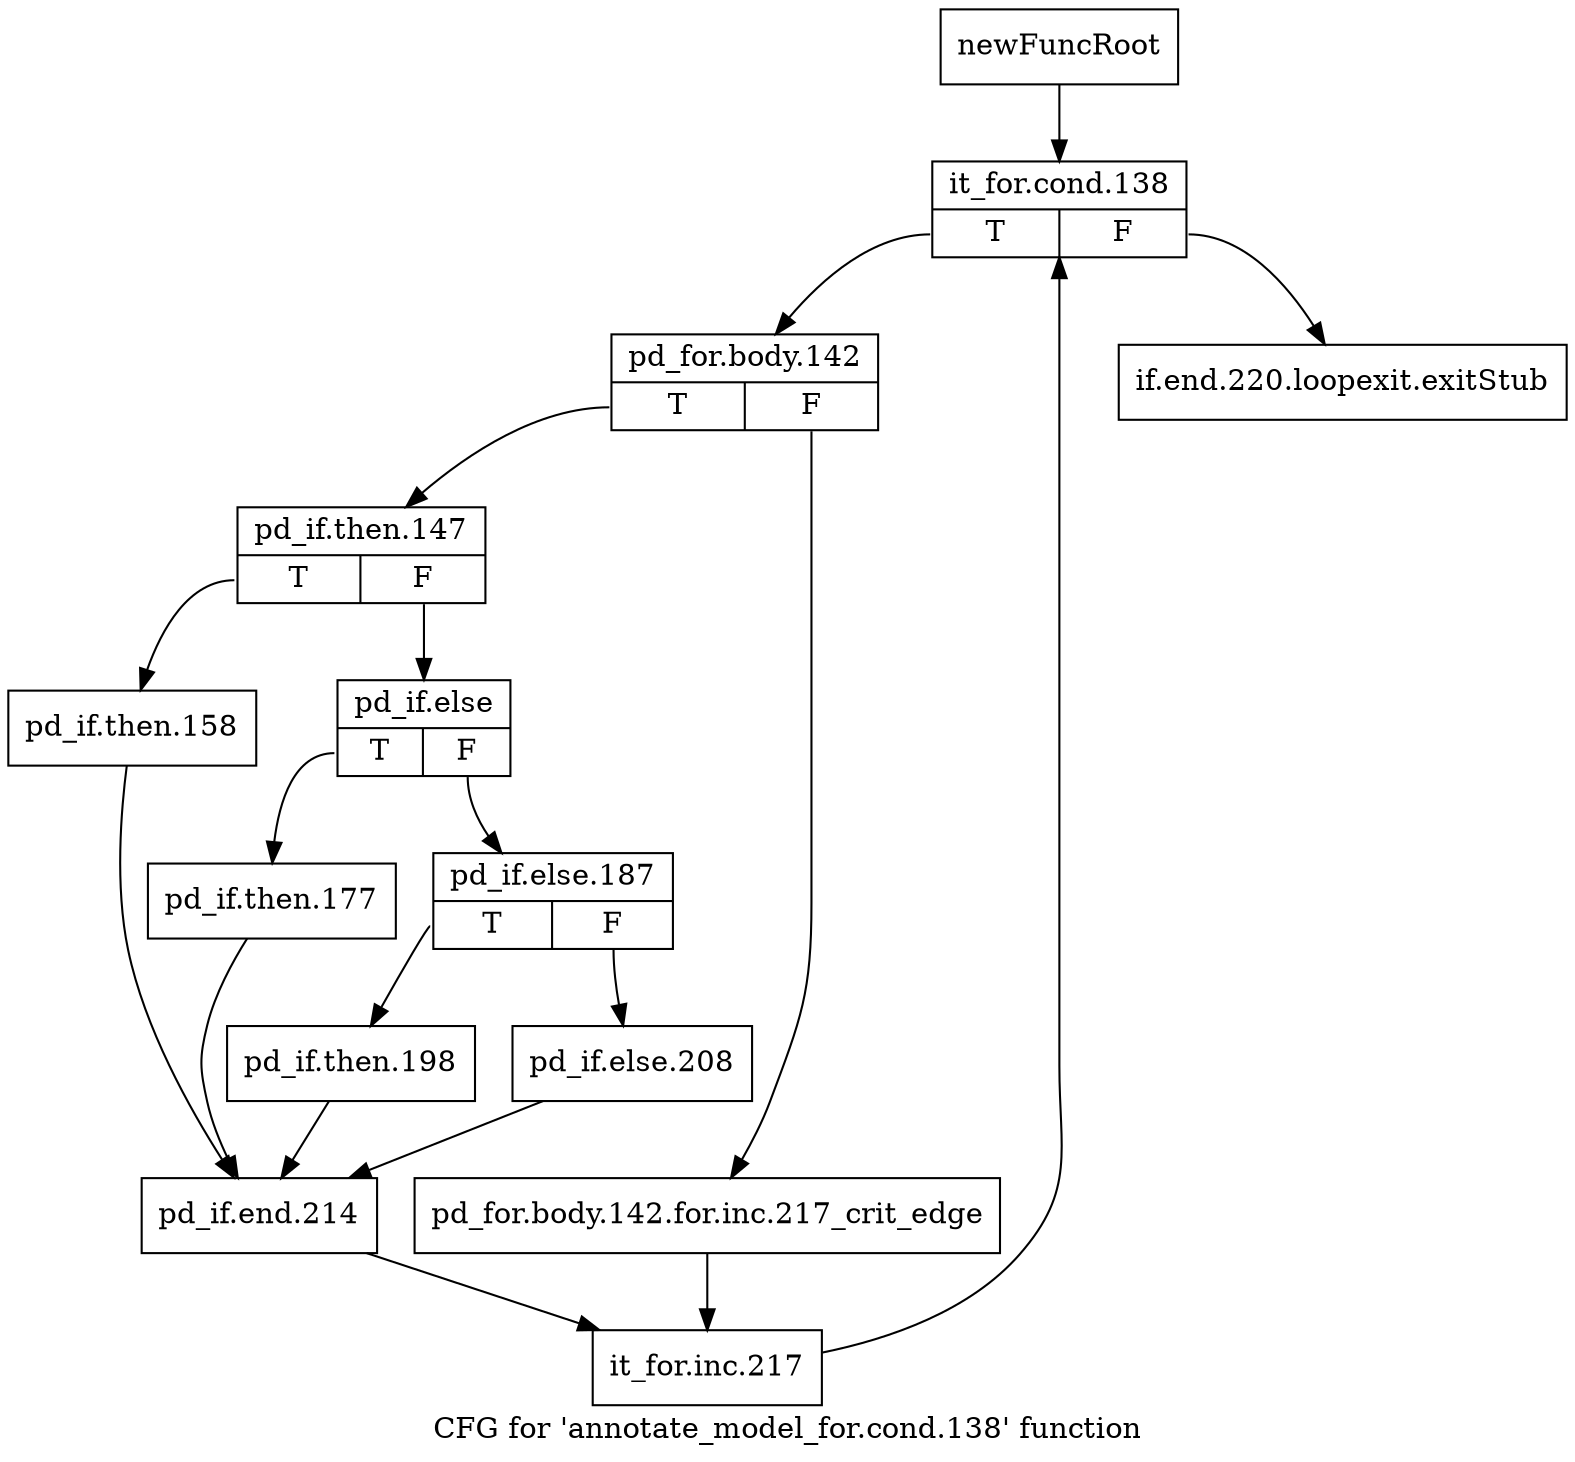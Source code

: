 digraph "CFG for 'annotate_model_for.cond.138' function" {
	label="CFG for 'annotate_model_for.cond.138' function";

	Node0x319f6f0 [shape=record,label="{newFuncRoot}"];
	Node0x319f6f0 -> Node0x319f790;
	Node0x319f740 [shape=record,label="{if.end.220.loopexit.exitStub}"];
	Node0x319f790 [shape=record,label="{it_for.cond.138|{<s0>T|<s1>F}}"];
	Node0x319f790:s0 -> Node0x319f7e0;
	Node0x319f790:s1 -> Node0x319f740;
	Node0x319f7e0 [shape=record,label="{pd_for.body.142|{<s0>T|<s1>F}}"];
	Node0x319f7e0:s0 -> Node0x319f880;
	Node0x319f7e0:s1 -> Node0x319f830;
	Node0x319f830 [shape=record,label="{pd_for.body.142.for.inc.217_crit_edge}"];
	Node0x319f830 -> Node0x319fb00;
	Node0x319f880 [shape=record,label="{pd_if.then.147|{<s0>T|<s1>F}}"];
	Node0x319f880:s0 -> Node0x319fa60;
	Node0x319f880:s1 -> Node0x319f8d0;
	Node0x319f8d0 [shape=record,label="{pd_if.else|{<s0>T|<s1>F}}"];
	Node0x319f8d0:s0 -> Node0x319fa10;
	Node0x319f8d0:s1 -> Node0x319f920;
	Node0x319f920 [shape=record,label="{pd_if.else.187|{<s0>T|<s1>F}}"];
	Node0x319f920:s0 -> Node0x319f9c0;
	Node0x319f920:s1 -> Node0x319f970;
	Node0x319f970 [shape=record,label="{pd_if.else.208}"];
	Node0x319f970 -> Node0x319fab0;
	Node0x319f9c0 [shape=record,label="{pd_if.then.198}"];
	Node0x319f9c0 -> Node0x319fab0;
	Node0x319fa10 [shape=record,label="{pd_if.then.177}"];
	Node0x319fa10 -> Node0x319fab0;
	Node0x319fa60 [shape=record,label="{pd_if.then.158}"];
	Node0x319fa60 -> Node0x319fab0;
	Node0x319fab0 [shape=record,label="{pd_if.end.214}"];
	Node0x319fab0 -> Node0x319fb00;
	Node0x319fb00 [shape=record,label="{it_for.inc.217}"];
	Node0x319fb00 -> Node0x319f790;
}
